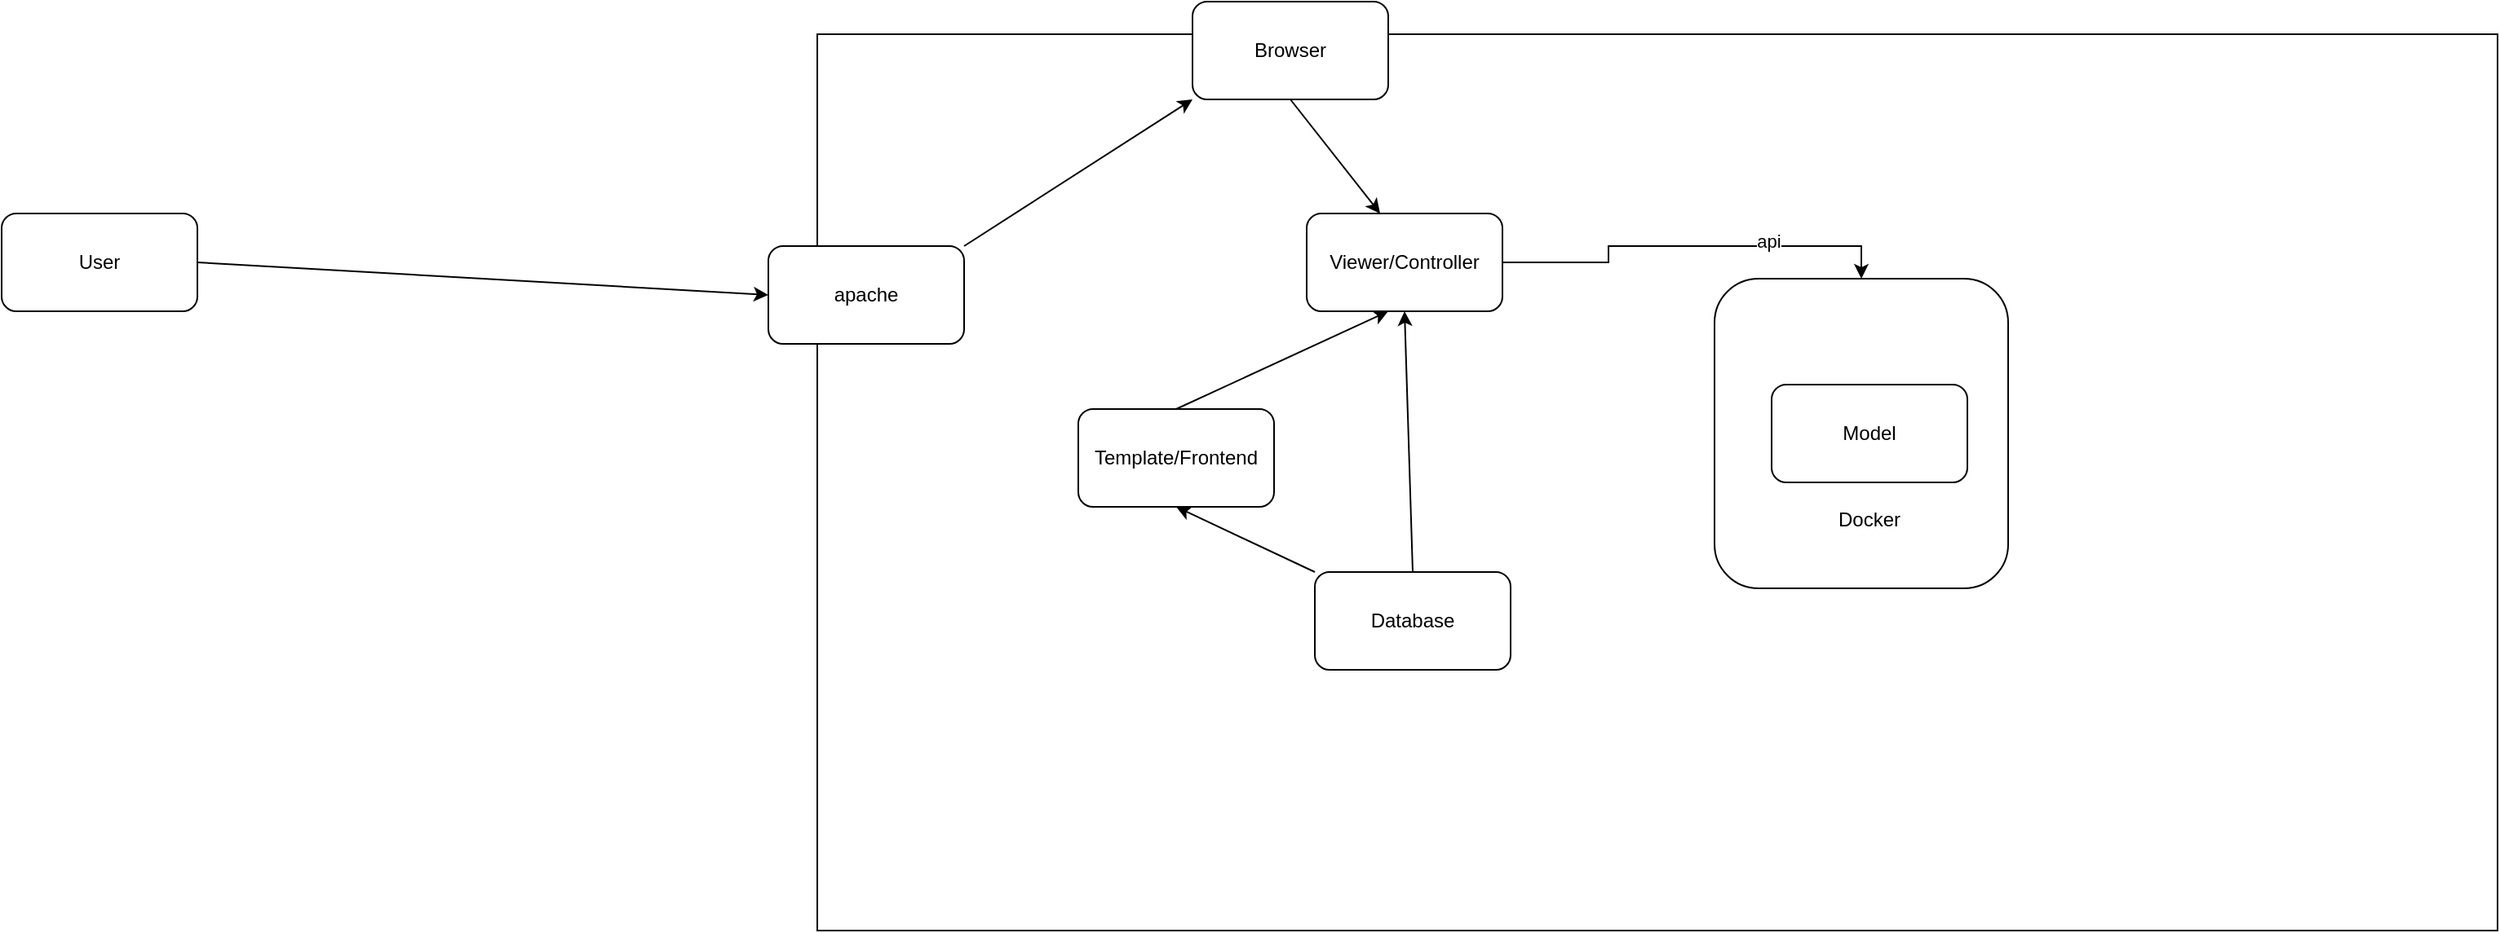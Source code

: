 <mxfile version="24.7.16">
  <diagram id="Kt6bGNt_nnCGyyjTXeie" name="Page-1">
    <mxGraphModel dx="1900" dy="-578" grid="1" gridSize="10" guides="1" tooltips="1" connect="1" arrows="1" fold="1" page="1" pageScale="1" pageWidth="850" pageHeight="1100" math="0" shadow="0">
      <root>
        <mxCell id="0" />
        <mxCell id="1" parent="0" />
        <mxCell id="3" value="" style="rounded=0;whiteSpace=wrap;html=1;" parent="1" vertex="1">
          <mxGeometry x="-280" y="1420" width="1030" height="550" as="geometry" />
        </mxCell>
        <mxCell id="j6DhT8K0-NT-R6b8SgAq-24" value="" style="rounded=1;whiteSpace=wrap;html=1;" parent="1" vertex="1">
          <mxGeometry x="270" y="1570" width="180" height="190" as="geometry" />
        </mxCell>
        <mxCell id="13" style="edgeStyle=none;html=1;exitX=1;exitY=0;exitDx=0;exitDy=0;entryX=0;entryY=1;entryDx=0;entryDy=0;" parent="1" source="9" target="11" edge="1">
          <mxGeometry relative="1" as="geometry" />
        </mxCell>
        <mxCell id="9" value="apache" style="rounded=1;whiteSpace=wrap;html=1;" parent="1" vertex="1">
          <mxGeometry x="-310" y="1550" width="120" height="60" as="geometry" />
        </mxCell>
        <mxCell id="12" style="edgeStyle=none;html=1;exitX=0.5;exitY=1;exitDx=0;exitDy=0;entryX=0.5;entryY=0;entryDx=0;entryDy=0;" parent="1" source="11" edge="1">
          <mxGeometry relative="1" as="geometry">
            <mxPoint x="65" y="1530" as="targetPoint" />
          </mxGeometry>
        </mxCell>
        <mxCell id="11" value="Browser" style="rounded=1;whiteSpace=wrap;html=1;" parent="1" vertex="1">
          <mxGeometry x="-50" y="1400" width="120" height="60" as="geometry" />
        </mxCell>
        <mxCell id="15" style="edgeStyle=none;html=1;exitX=1;exitY=0.5;exitDx=0;exitDy=0;entryX=0;entryY=0.5;entryDx=0;entryDy=0;" parent="1" source="14" target="9" edge="1">
          <mxGeometry relative="1" as="geometry" />
        </mxCell>
        <mxCell id="14" value="User" style="rounded=1;whiteSpace=wrap;html=1;" parent="1" vertex="1">
          <mxGeometry x="-780" y="1530" width="120" height="60" as="geometry" />
        </mxCell>
        <mxCell id="j6DhT8K0-NT-R6b8SgAq-28" style="edgeStyle=orthogonalEdgeStyle;rounded=0;orthogonalLoop=1;jettySize=auto;html=1;exitX=1;exitY=0.5;exitDx=0;exitDy=0;entryX=0.5;entryY=0;entryDx=0;entryDy=0;" parent="1" source="16" target="j6DhT8K0-NT-R6b8SgAq-24" edge="1">
          <mxGeometry relative="1" as="geometry" />
        </mxCell>
        <mxCell id="j6DhT8K0-NT-R6b8SgAq-29" value="api" style="edgeLabel;html=1;align=center;verticalAlign=middle;resizable=0;points=[];" parent="j6DhT8K0-NT-R6b8SgAq-28" vertex="1" connectable="0">
          <mxGeometry x="0.38" y="3" relative="1" as="geometry">
            <mxPoint as="offset" />
          </mxGeometry>
        </mxCell>
        <mxCell id="16" value="Viewer/Controller" style="rounded=1;whiteSpace=wrap;html=1;" parent="1" vertex="1">
          <mxGeometry x="20" y="1530" width="120" height="60" as="geometry" />
        </mxCell>
        <mxCell id="23" style="edgeStyle=none;html=1;exitX=0.5;exitY=0;exitDx=0;exitDy=0;" parent="1" source="17" edge="1">
          <mxGeometry relative="1" as="geometry">
            <mxPoint x="70" y="1590" as="targetPoint" />
          </mxGeometry>
        </mxCell>
        <mxCell id="17" value="Template/Frontend" style="rounded=1;whiteSpace=wrap;html=1;" parent="1" vertex="1">
          <mxGeometry x="-120" y="1650" width="120" height="60" as="geometry" />
        </mxCell>
        <mxCell id="18" value="Model" style="rounded=1;whiteSpace=wrap;html=1;" parent="1" vertex="1">
          <mxGeometry x="305" y="1635" width="120" height="60" as="geometry" />
        </mxCell>
        <mxCell id="20" style="edgeStyle=none;html=1;exitX=0;exitY=0;exitDx=0;exitDy=0;entryX=0.5;entryY=1;entryDx=0;entryDy=0;" parent="1" source="19" target="17" edge="1">
          <mxGeometry relative="1" as="geometry" />
        </mxCell>
        <mxCell id="24" style="edgeStyle=none;html=1;exitX=0.5;exitY=0;exitDx=0;exitDy=0;entryX=0.5;entryY=1;entryDx=0;entryDy=0;" parent="1" source="19" target="16" edge="1">
          <mxGeometry relative="1" as="geometry" />
        </mxCell>
        <mxCell id="19" value="Database" style="rounded=1;whiteSpace=wrap;html=1;" parent="1" vertex="1">
          <mxGeometry x="25" y="1750" width="120" height="60" as="geometry" />
        </mxCell>
        <mxCell id="j6DhT8K0-NT-R6b8SgAq-25" value="Docker&lt;div&gt;&lt;br&gt;&lt;/div&gt;" style="text;html=1;align=center;verticalAlign=middle;whiteSpace=wrap;rounded=0;" parent="1" vertex="1">
          <mxGeometry x="335" y="1710" width="60" height="30" as="geometry" />
        </mxCell>
      </root>
    </mxGraphModel>
  </diagram>
</mxfile>
